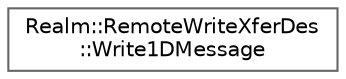 digraph "Graphical Class Hierarchy"
{
 // LATEX_PDF_SIZE
  bgcolor="transparent";
  edge [fontname=Helvetica,fontsize=10,labelfontname=Helvetica,labelfontsize=10];
  node [fontname=Helvetica,fontsize=10,shape=box,height=0.2,width=0.4];
  rankdir="LR";
  Node0 [id="Node000000",label="Realm::RemoteWriteXferDes\l::Write1DMessage",height=0.2,width=0.4,color="grey40", fillcolor="white", style="filled",URL="$structRealm_1_1RemoteWriteXferDes_1_1Write1DMessage.html",tooltip=" "];
}
